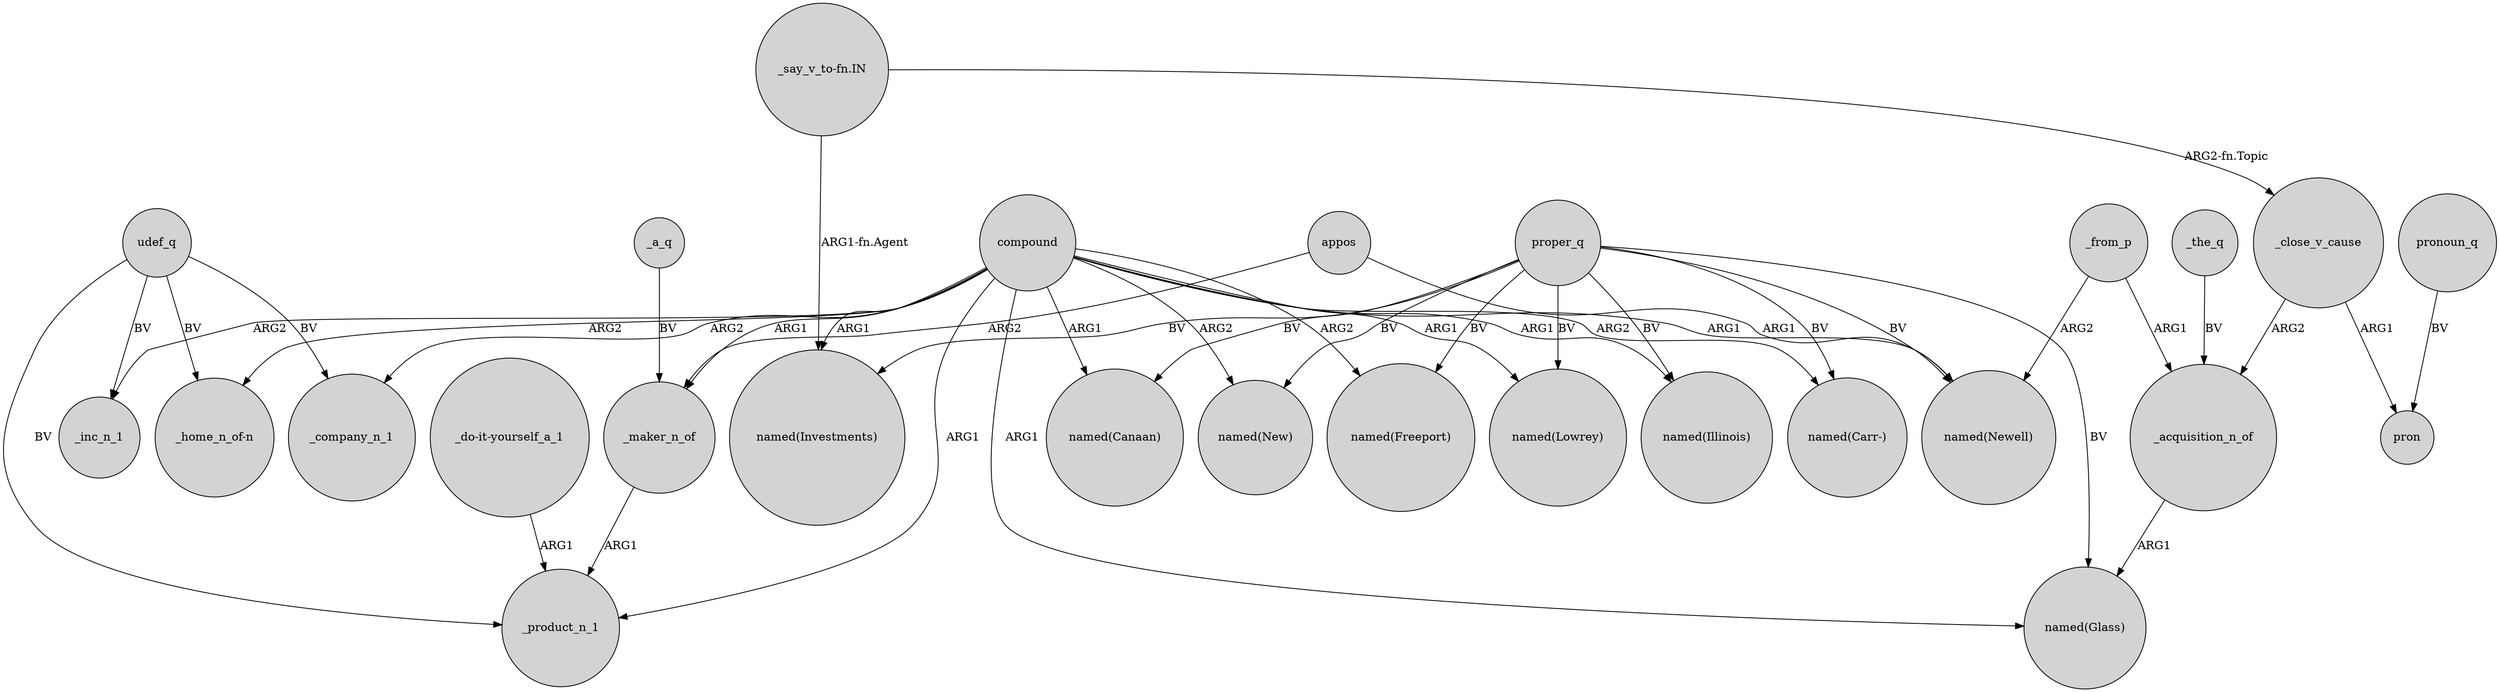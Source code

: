 digraph {
	node [shape=circle style=filled]
	"_say_v_to-fn.IN" -> _close_v_cause [label="ARG2-fn.Topic"]
	_close_v_cause -> _acquisition_n_of [label=ARG2]
	compound -> _product_n_1 [label=ARG1]
	compound -> "named(Canaan)" [label=ARG1]
	compound -> "named(New)" [label=ARG2]
	udef_q -> _inc_n_1 [label=BV]
	compound -> "named(Lowrey)" [label=ARG1]
	"_do-it-yourself_a_1" -> _product_n_1 [label=ARG1]
	proper_q -> "named(New)" [label=BV]
	compound -> "named(Illinois)" [label=ARG1]
	proper_q -> "named(Newell)" [label=BV]
	compound -> _company_n_1 [label=ARG2]
	"_say_v_to-fn.IN" -> "named(Investments)" [label="ARG1-fn.Agent"]
	udef_q -> "_home_n_of-n" [label=BV]
	compound -> _maker_n_of [label=ARG1]
	proper_q -> "named(Carr-)" [label=BV]
	proper_q -> "named(Illinois)" [label=BV]
	appos -> _maker_n_of [label=ARG2]
	compound -> "named(Investments)" [label=ARG1]
	compound -> "named(Glass)" [label=ARG1]
	pronoun_q -> pron [label=BV]
	_from_p -> _acquisition_n_of [label=ARG1]
	compound -> "named(Newell)" [label=ARG1]
	proper_q -> "named(Investments)" [label=BV]
	_close_v_cause -> pron [label=ARG1]
	_maker_n_of -> _product_n_1 [label=ARG1]
	proper_q -> "named(Freeport)" [label=BV]
	_a_q -> _maker_n_of [label=BV]
	compound -> "named(Freeport)" [label=ARG2]
	proper_q -> "named(Canaan)" [label=BV]
	compound -> "named(Carr-)" [label=ARG2]
	_from_p -> "named(Newell)" [label=ARG2]
	_the_q -> _acquisition_n_of [label=BV]
	udef_q -> _product_n_1 [label=BV]
	_acquisition_n_of -> "named(Glass)" [label=ARG1]
	compound -> "_home_n_of-n" [label=ARG2]
	proper_q -> "named(Glass)" [label=BV]
	appos -> "named(Newell)" [label=ARG1]
	compound -> _inc_n_1 [label=ARG2]
	proper_q -> "named(Lowrey)" [label=BV]
	udef_q -> _company_n_1 [label=BV]
}
